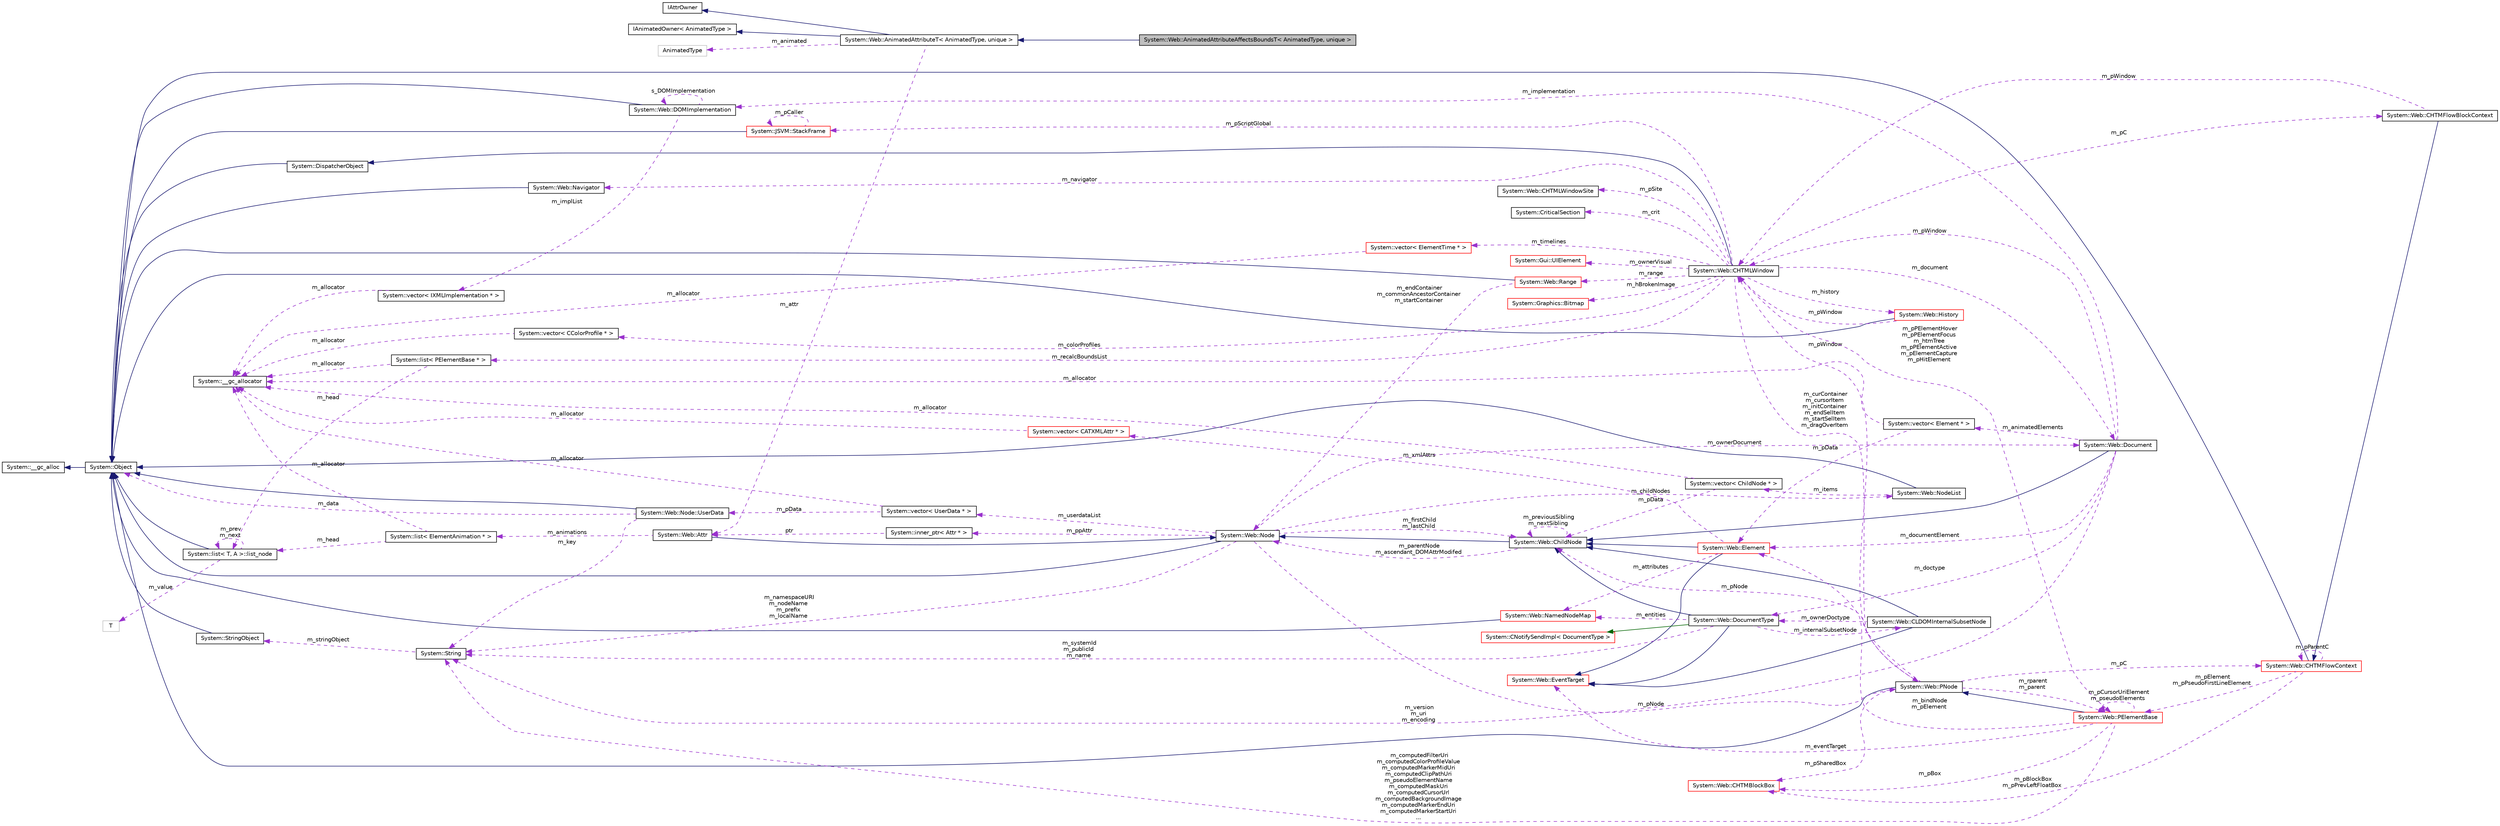 digraph G
{
  edge [fontname="Helvetica",fontsize="10",labelfontname="Helvetica",labelfontsize="10"];
  node [fontname="Helvetica",fontsize="10",shape=record];
  rankdir="LR";
  Node1 [label="System::Web::AnimatedAttributeAffectsBoundsT\< AnimatedType, unique \>",height=0.2,width=0.4,color="black", fillcolor="grey75", style="filled" fontcolor="black"];
  Node2 -> Node1 [dir="back",color="midnightblue",fontsize="10",style="solid",fontname="Helvetica"];
  Node2 [label="System::Web::AnimatedAttributeT\< AnimatedType, unique \>",height=0.2,width=0.4,color="black", fillcolor="white", style="filled",URL="$class_system_1_1_web_1_1_animated_attribute_t.html"];
  Node3 -> Node2 [dir="back",color="midnightblue",fontsize="10",style="solid",fontname="Helvetica"];
  Node3 [label="IAttrOwner",height=0.2,width=0.4,color="black", fillcolor="white", style="filled",URL="$class_i_attr_owner.html"];
  Node4 -> Node2 [dir="back",color="midnightblue",fontsize="10",style="solid",fontname="Helvetica"];
  Node4 [label="IAnimatedOwner\< AnimatedType \>",height=0.2,width=0.4,color="black", fillcolor="white", style="filled",URL="$class_i_animated_owner.html"];
  Node5 -> Node2 [dir="back",color="darkorchid3",fontsize="10",style="dashed",label=" m_animated" ,fontname="Helvetica"];
  Node5 [label="AnimatedType",height=0.2,width=0.4,color="grey75", fillcolor="white", style="filled"];
  Node6 -> Node2 [dir="back",color="darkorchid3",fontsize="10",style="dashed",label=" m_attr" ,fontname="Helvetica"];
  Node6 [label="System::Web::Attr",height=0.2,width=0.4,color="black", fillcolor="white", style="filled",URL="$class_system_1_1_web_1_1_attr.html"];
  Node7 -> Node6 [dir="back",color="midnightblue",fontsize="10",style="solid",fontname="Helvetica"];
  Node7 [label="System::Web::Node",height=0.2,width=0.4,color="black", fillcolor="white", style="filled",URL="$class_system_1_1_web_1_1_node.html"];
  Node8 -> Node7 [dir="back",color="midnightblue",fontsize="10",style="solid",fontname="Helvetica"];
  Node8 [label="System::Object",height=0.2,width=0.4,color="black", fillcolor="white", style="filled",URL="$class_system_1_1_object.html"];
  Node9 -> Node8 [dir="back",color="midnightblue",fontsize="10",style="solid",fontname="Helvetica"];
  Node9 [label="System::__gc_alloc",height=0.2,width=0.4,color="black", fillcolor="white", style="filled",URL="$class_system_1_1____gc__alloc.html"];
  Node10 -> Node7 [dir="back",color="darkorchid3",fontsize="10",style="dashed",label=" m_childNodes" ,fontname="Helvetica"];
  Node10 [label="System::Web::NodeList",height=0.2,width=0.4,color="black", fillcolor="white", style="filled",URL="$class_system_1_1_web_1_1_node_list.html"];
  Node8 -> Node10 [dir="back",color="midnightblue",fontsize="10",style="solid",fontname="Helvetica"];
  Node11 -> Node10 [dir="back",color="darkorchid3",fontsize="10",style="dashed",label=" m_items" ,fontname="Helvetica"];
  Node11 [label="System::vector\< ChildNode * \>",height=0.2,width=0.4,color="black", fillcolor="white", style="filled",URL="$class_system_1_1vector.html"];
  Node12 -> Node11 [dir="back",color="darkorchid3",fontsize="10",style="dashed",label=" m_allocator" ,fontname="Helvetica"];
  Node12 [label="System::__gc_allocator",height=0.2,width=0.4,color="black", fillcolor="white", style="filled",URL="$class_system_1_1____gc__allocator.html"];
  Node13 -> Node11 [dir="back",color="darkorchid3",fontsize="10",style="dashed",label=" m_pData" ,fontname="Helvetica"];
  Node13 [label="System::Web::ChildNode",height=0.2,width=0.4,color="black", fillcolor="white", style="filled",URL="$class_system_1_1_web_1_1_child_node.html"];
  Node7 -> Node13 [dir="back",color="midnightblue",fontsize="10",style="solid",fontname="Helvetica"];
  Node7 -> Node13 [dir="back",color="darkorchid3",fontsize="10",style="dashed",label=" m_parentNode\nm_ascendant_DOMAttrModifed" ,fontname="Helvetica"];
  Node13 -> Node13 [dir="back",color="darkorchid3",fontsize="10",style="dashed",label=" m_previousSibling\nm_nextSibling" ,fontname="Helvetica"];
  Node14 -> Node7 [dir="back",color="darkorchid3",fontsize="10",style="dashed",label=" m_ownerDocument" ,fontname="Helvetica"];
  Node14 [label="System::Web::Document",height=0.2,width=0.4,color="black", fillcolor="white", style="filled",URL="$class_system_1_1_web_1_1_document.html"];
  Node13 -> Node14 [dir="back",color="midnightblue",fontsize="10",style="solid",fontname="Helvetica"];
  Node15 -> Node14 [dir="back",color="darkorchid3",fontsize="10",style="dashed",label=" m_implementation" ,fontname="Helvetica"];
  Node15 [label="System::Web::DOMImplementation",height=0.2,width=0.4,color="black", fillcolor="white", style="filled",URL="$class_system_1_1_web_1_1_d_o_m_implementation.html"];
  Node8 -> Node15 [dir="back",color="midnightblue",fontsize="10",style="solid",fontname="Helvetica"];
  Node15 -> Node15 [dir="back",color="darkorchid3",fontsize="10",style="dashed",label=" s_DOMImplementation" ,fontname="Helvetica"];
  Node16 -> Node15 [dir="back",color="darkorchid3",fontsize="10",style="dashed",label=" m_implList" ,fontname="Helvetica"];
  Node16 [label="System::vector\< IXMLImplementation * \>",height=0.2,width=0.4,color="black", fillcolor="white", style="filled",URL="$class_system_1_1vector.html"];
  Node12 -> Node16 [dir="back",color="darkorchid3",fontsize="10",style="dashed",label=" m_allocator" ,fontname="Helvetica"];
  Node17 -> Node14 [dir="back",color="darkorchid3",fontsize="10",style="dashed",label=" m_doctype" ,fontname="Helvetica"];
  Node17 [label="System::Web::DocumentType",height=0.2,width=0.4,color="black", fillcolor="white", style="filled",URL="$class_system_1_1_web_1_1_document_type.html"];
  Node13 -> Node17 [dir="back",color="midnightblue",fontsize="10",style="solid",fontname="Helvetica"];
  Node18 -> Node17 [dir="back",color="midnightblue",fontsize="10",style="solid",fontname="Helvetica"];
  Node18 [label="System::Web::EventTarget",height=0.2,width=0.4,color="red", fillcolor="white", style="filled",URL="$class_system_1_1_web_1_1_event_target.html"];
  Node19 -> Node17 [dir="back",color="darkgreen",fontsize="10",style="solid",fontname="Helvetica"];
  Node19 [label="System::CNotifySendImpl\< DocumentType \>",height=0.2,width=0.4,color="red", fillcolor="white", style="filled",URL="$class_system_1_1_c_notify_send_impl.html"];
  Node20 -> Node17 [dir="back",color="darkorchid3",fontsize="10",style="dashed",label=" m_internalSubsetNode" ,fontname="Helvetica"];
  Node20 [label="System::Web::CLDOMInternalSubsetNode",height=0.2,width=0.4,color="black", fillcolor="white", style="filled",URL="$class_system_1_1_web_1_1_c_l_d_o_m_internal_subset_node.html"];
  Node13 -> Node20 [dir="back",color="midnightblue",fontsize="10",style="solid",fontname="Helvetica"];
  Node18 -> Node20 [dir="back",color="midnightblue",fontsize="10",style="solid",fontname="Helvetica"];
  Node17 -> Node20 [dir="back",color="darkorchid3",fontsize="10",style="dashed",label=" m_ownerDoctype" ,fontname="Helvetica"];
  Node21 -> Node17 [dir="back",color="darkorchid3",fontsize="10",style="dashed",label=" m_entities" ,fontname="Helvetica"];
  Node21 [label="System::Web::NamedNodeMap",height=0.2,width=0.4,color="red", fillcolor="white", style="filled",URL="$class_system_1_1_web_1_1_named_node_map.html"];
  Node8 -> Node21 [dir="back",color="midnightblue",fontsize="10",style="solid",fontname="Helvetica"];
  Node22 -> Node17 [dir="back",color="darkorchid3",fontsize="10",style="dashed",label=" m_systemId\nm_publicId\nm_name" ,fontname="Helvetica"];
  Node22 [label="System::String",height=0.2,width=0.4,color="black", fillcolor="white", style="filled",URL="$class_system_1_1_string.html"];
  Node23 -> Node22 [dir="back",color="darkorchid3",fontsize="10",style="dashed",label=" m_stringObject" ,fontname="Helvetica"];
  Node23 [label="System::StringObject",height=0.2,width=0.4,color="black", fillcolor="white", style="filled",URL="$class_system_1_1_string_object.html"];
  Node8 -> Node23 [dir="back",color="midnightblue",fontsize="10",style="solid",fontname="Helvetica"];
  Node24 -> Node14 [dir="back",color="darkorchid3",fontsize="10",style="dashed",label=" m_animatedElements" ,fontname="Helvetica"];
  Node24 [label="System::vector\< Element * \>",height=0.2,width=0.4,color="black", fillcolor="white", style="filled",URL="$class_system_1_1vector.html"];
  Node12 -> Node24 [dir="back",color="darkorchid3",fontsize="10",style="dashed",label=" m_allocator" ,fontname="Helvetica"];
  Node25 -> Node24 [dir="back",color="darkorchid3",fontsize="10",style="dashed",label=" m_pData" ,fontname="Helvetica"];
  Node25 [label="System::Web::Element",height=0.2,width=0.4,color="red", fillcolor="white", style="filled",URL="$class_system_1_1_web_1_1_element.html"];
  Node13 -> Node25 [dir="back",color="midnightblue",fontsize="10",style="solid",fontname="Helvetica"];
  Node18 -> Node25 [dir="back",color="midnightblue",fontsize="10",style="solid",fontname="Helvetica"];
  Node26 -> Node25 [dir="back",color="darkorchid3",fontsize="10",style="dashed",label=" m_xmlAttrs" ,fontname="Helvetica"];
  Node26 [label="System::vector\< CATXMLAttr * \>",height=0.2,width=0.4,color="red", fillcolor="white", style="filled",URL="$class_system_1_1vector.html"];
  Node12 -> Node26 [dir="back",color="darkorchid3",fontsize="10",style="dashed",label=" m_allocator" ,fontname="Helvetica"];
  Node21 -> Node25 [dir="back",color="darkorchid3",fontsize="10",style="dashed",label=" m_attributes" ,fontname="Helvetica"];
  Node27 -> Node14 [dir="back",color="darkorchid3",fontsize="10",style="dashed",label=" m_pWindow" ,fontname="Helvetica"];
  Node27 [label="System::Web::CHTMLWindow",height=0.2,width=0.4,color="black", fillcolor="white", style="filled",URL="$class_system_1_1_web_1_1_c_h_t_m_l_window.html"];
  Node28 -> Node27 [dir="back",color="midnightblue",fontsize="10",style="solid",fontname="Helvetica"];
  Node28 [label="System::DispatcherObject",height=0.2,width=0.4,color="black", fillcolor="white", style="filled",URL="$class_system_1_1_dispatcher_object.html"];
  Node8 -> Node28 [dir="back",color="midnightblue",fontsize="10",style="solid",fontname="Helvetica"];
  Node29 -> Node27 [dir="back",color="darkorchid3",fontsize="10",style="dashed",label=" m_pSite" ,fontname="Helvetica"];
  Node29 [label="System::Web::CHTMLWindowSite",height=0.2,width=0.4,color="black", fillcolor="white", style="filled",URL="$class_system_1_1_web_1_1_c_h_t_m_l_window_site.html"];
  Node14 -> Node27 [dir="back",color="darkorchid3",fontsize="10",style="dashed",label=" m_document" ,fontname="Helvetica"];
  Node30 -> Node27 [dir="back",color="darkorchid3",fontsize="10",style="dashed",label=" m_crit" ,fontname="Helvetica"];
  Node30 [label="System::CriticalSection",height=0.2,width=0.4,color="black", fillcolor="white", style="filled",URL="$class_system_1_1_critical_section.html"];
  Node31 -> Node27 [dir="back",color="darkorchid3",fontsize="10",style="dashed",label=" m_navigator" ,fontname="Helvetica"];
  Node31 [label="System::Web::Navigator",height=0.2,width=0.4,color="black", fillcolor="white", style="filled",URL="$class_system_1_1_web_1_1_navigator.html"];
  Node8 -> Node31 [dir="back",color="midnightblue",fontsize="10",style="solid",fontname="Helvetica"];
  Node32 -> Node27 [dir="back",color="darkorchid3",fontsize="10",style="dashed",label=" m_history" ,fontname="Helvetica"];
  Node32 [label="System::Web::History",height=0.2,width=0.4,color="red", fillcolor="white", style="filled",URL="$class_system_1_1_web_1_1_history.html"];
  Node8 -> Node32 [dir="back",color="midnightblue",fontsize="10",style="solid",fontname="Helvetica"];
  Node27 -> Node32 [dir="back",color="darkorchid3",fontsize="10",style="dashed",label=" m_pWindow" ,fontname="Helvetica"];
  Node33 -> Node27 [dir="back",color="darkorchid3",fontsize="10",style="dashed",label=" m_ownerVisual" ,fontname="Helvetica"];
  Node33 [label="System::Gui::UIElement",height=0.2,width=0.4,color="red", fillcolor="white", style="filled",URL="$class_system_1_1_gui_1_1_u_i_element.html"];
  Node34 -> Node27 [dir="back",color="darkorchid3",fontsize="10",style="dashed",label=" m_timelines" ,fontname="Helvetica"];
  Node34 [label="System::vector\< ElementTime * \>",height=0.2,width=0.4,color="red", fillcolor="white", style="filled",URL="$class_system_1_1vector.html"];
  Node12 -> Node34 [dir="back",color="darkorchid3",fontsize="10",style="dashed",label=" m_allocator" ,fontname="Helvetica"];
  Node35 -> Node27 [dir="back",color="darkorchid3",fontsize="10",style="dashed",label=" m_pC" ,fontname="Helvetica"];
  Node35 [label="System::Web::CHTMFlowBlockContext",height=0.2,width=0.4,color="black", fillcolor="white", style="filled",URL="$class_system_1_1_web_1_1_c_h_t_m_flow_block_context.html"];
  Node36 -> Node35 [dir="back",color="midnightblue",fontsize="10",style="solid",fontname="Helvetica"];
  Node36 [label="System::Web::CHTMFlowContext",height=0.2,width=0.4,color="red", fillcolor="white", style="filled",URL="$class_system_1_1_web_1_1_c_h_t_m_flow_context.html"];
  Node8 -> Node36 [dir="back",color="midnightblue",fontsize="10",style="solid",fontname="Helvetica"];
  Node37 -> Node36 [dir="back",color="darkorchid3",fontsize="10",style="dashed",label=" m_pElement\nm_pPseudoFirstLineElement" ,fontname="Helvetica"];
  Node37 [label="System::Web::PElementBase",height=0.2,width=0.4,color="red", fillcolor="white", style="filled",URL="$class_system_1_1_web_1_1_p_element_base.html"];
  Node38 -> Node37 [dir="back",color="midnightblue",fontsize="10",style="solid",fontname="Helvetica"];
  Node38 [label="System::Web::PNode",height=0.2,width=0.4,color="black", fillcolor="white", style="filled",URL="$class_system_1_1_web_1_1_p_node.html"];
  Node8 -> Node38 [dir="back",color="midnightblue",fontsize="10",style="solid",fontname="Helvetica"];
  Node27 -> Node38 [dir="back",color="darkorchid3",fontsize="10",style="dashed",label=" m_pWindow" ,fontname="Helvetica"];
  Node37 -> Node38 [dir="back",color="darkorchid3",fontsize="10",style="dashed",label=" m_rparent\nm_parent" ,fontname="Helvetica"];
  Node13 -> Node38 [dir="back",color="darkorchid3",fontsize="10",style="dashed",label=" m_pNode" ,fontname="Helvetica"];
  Node36 -> Node38 [dir="back",color="darkorchid3",fontsize="10",style="dashed",label=" m_pC" ,fontname="Helvetica"];
  Node39 -> Node38 [dir="back",color="darkorchid3",fontsize="10",style="dashed",label=" m_pSharedBox" ,fontname="Helvetica"];
  Node39 [label="System::Web::CHTMBlockBox",height=0.2,width=0.4,color="red", fillcolor="white", style="filled",URL="$class_system_1_1_web_1_1_c_h_t_m_block_box.html"];
  Node18 -> Node37 [dir="back",color="darkorchid3",fontsize="10",style="dashed",label=" m_eventTarget" ,fontname="Helvetica"];
  Node22 -> Node37 [dir="back",color="darkorchid3",fontsize="10",style="dashed",label=" m_computedFilterUri\nm_computedColorProfileValue\nm_computedMarkerMidUri\nm_computedClipPathUri\nm_pseudoElementName\nm_computedMaskUri\nm_computedCursorUrl\nm_computedBackgroundImage\nm_computedMarkerEndUri\nm_computedMarkerStartUri\n..." ,fontname="Helvetica"];
  Node25 -> Node37 [dir="back",color="darkorchid3",fontsize="10",style="dashed",label=" m_bindNode\nm_pElement" ,fontname="Helvetica"];
  Node37 -> Node37 [dir="back",color="darkorchid3",fontsize="10",style="dashed",label=" m_pCursorUriElement\nm_pseudoElements" ,fontname="Helvetica"];
  Node39 -> Node37 [dir="back",color="darkorchid3",fontsize="10",style="dashed",label=" m_pBox" ,fontname="Helvetica"];
  Node36 -> Node36 [dir="back",color="darkorchid3",fontsize="10",style="dashed",label=" m_pParentC" ,fontname="Helvetica"];
  Node39 -> Node36 [dir="back",color="darkorchid3",fontsize="10",style="dashed",label=" m_pBlockBox\nm_pPrevLeftFloatBox" ,fontname="Helvetica"];
  Node27 -> Node35 [dir="back",color="darkorchid3",fontsize="10",style="dashed",label=" m_pWindow" ,fontname="Helvetica"];
  Node40 -> Node27 [dir="back",color="darkorchid3",fontsize="10",style="dashed",label=" m_range" ,fontname="Helvetica"];
  Node40 [label="System::Web::Range",height=0.2,width=0.4,color="red", fillcolor="white", style="filled",URL="$class_system_1_1_web_1_1_range.html"];
  Node8 -> Node40 [dir="back",color="midnightblue",fontsize="10",style="solid",fontname="Helvetica"];
  Node7 -> Node40 [dir="back",color="darkorchid3",fontsize="10",style="dashed",label=" m_endContainer\nm_commonAncestorContainer\nm_startContainer" ,fontname="Helvetica"];
  Node38 -> Node27 [dir="back",color="darkorchid3",fontsize="10",style="dashed",label=" m_curContainer\nm_cursorItem\nm_initContainer\nm_endSelItem\nm_startSelItem\nm_dragOverItem" ,fontname="Helvetica"];
  Node41 -> Node27 [dir="back",color="darkorchid3",fontsize="10",style="dashed",label=" m_hBrokenImage" ,fontname="Helvetica"];
  Node41 [label="System::Graphics::Bitmap",height=0.2,width=0.4,color="red", fillcolor="white", style="filled",URL="$class_system_1_1_graphics_1_1_bitmap.html"];
  Node42 -> Node27 [dir="back",color="darkorchid3",fontsize="10",style="dashed",label=" m_colorProfiles" ,fontname="Helvetica"];
  Node42 [label="System::vector\< CColorProfile * \>",height=0.2,width=0.4,color="black", fillcolor="white", style="filled",URL="$class_system_1_1vector.html"];
  Node12 -> Node42 [dir="back",color="darkorchid3",fontsize="10",style="dashed",label=" m_allocator" ,fontname="Helvetica"];
  Node37 -> Node27 [dir="back",color="darkorchid3",fontsize="10",style="dashed",label=" m_pPElementHover\nm_pPElementFocus\nm_htmTree\nm_pPElementActive\nm_pElementCapture\nm_pHitElement" ,fontname="Helvetica"];
  Node43 -> Node27 [dir="back",color="darkorchid3",fontsize="10",style="dashed",label=" m_pScriptGlobal" ,fontname="Helvetica"];
  Node43 [label="System::JSVM::StackFrame",height=0.2,width=0.4,color="red", fillcolor="white", style="filled",URL="$class_system_1_1_j_s_v_m_1_1_stack_frame.html"];
  Node8 -> Node43 [dir="back",color="midnightblue",fontsize="10",style="solid",fontname="Helvetica"];
  Node43 -> Node43 [dir="back",color="darkorchid3",fontsize="10",style="dashed",label=" m_pCaller" ,fontname="Helvetica"];
  Node44 -> Node27 [dir="back",color="darkorchid3",fontsize="10",style="dashed",label=" m_recalcBoundsList" ,fontname="Helvetica"];
  Node44 [label="System::list\< PElementBase * \>",height=0.2,width=0.4,color="black", fillcolor="white", style="filled",URL="$class_system_1_1list.html"];
  Node12 -> Node44 [dir="back",color="darkorchid3",fontsize="10",style="dashed",label=" m_allocator" ,fontname="Helvetica"];
  Node45 -> Node44 [dir="back",color="darkorchid3",fontsize="10",style="dashed",label=" m_head" ,fontname="Helvetica"];
  Node45 [label="System::list\< T, A \>::list_node",height=0.2,width=0.4,color="black", fillcolor="white", style="filled",URL="$class_system_1_1list_1_1list__node.html"];
  Node8 -> Node45 [dir="back",color="midnightblue",fontsize="10",style="solid",fontname="Helvetica"];
  Node45 -> Node45 [dir="back",color="darkorchid3",fontsize="10",style="dashed",label=" m_prev\nm_next" ,fontname="Helvetica"];
  Node46 -> Node45 [dir="back",color="darkorchid3",fontsize="10",style="dashed",label=" m_value" ,fontname="Helvetica"];
  Node46 [label="T",height=0.2,width=0.4,color="grey75", fillcolor="white", style="filled"];
  Node22 -> Node14 [dir="back",color="darkorchid3",fontsize="10",style="dashed",label=" m_version\nm_uri\nm_encoding" ,fontname="Helvetica"];
  Node25 -> Node14 [dir="back",color="darkorchid3",fontsize="10",style="dashed",label=" m_documentElement" ,fontname="Helvetica"];
  Node22 -> Node7 [dir="back",color="darkorchid3",fontsize="10",style="dashed",label=" m_namespaceURI\nm_nodeName\nm_prefix\nm_localName" ,fontname="Helvetica"];
  Node38 -> Node7 [dir="back",color="darkorchid3",fontsize="10",style="dashed",label=" m_pNode" ,fontname="Helvetica"];
  Node13 -> Node7 [dir="back",color="darkorchid3",fontsize="10",style="dashed",label=" m_firstChild\nm_lastChild" ,fontname="Helvetica"];
  Node47 -> Node7 [dir="back",color="darkorchid3",fontsize="10",style="dashed",label=" m_userdataList" ,fontname="Helvetica"];
  Node47 [label="System::vector\< UserData * \>",height=0.2,width=0.4,color="black", fillcolor="white", style="filled",URL="$class_system_1_1vector.html"];
  Node48 -> Node47 [dir="back",color="darkorchid3",fontsize="10",style="dashed",label=" m_pData" ,fontname="Helvetica"];
  Node48 [label="System::Web::Node::UserData",height=0.2,width=0.4,color="black", fillcolor="white", style="filled",URL="$class_system_1_1_web_1_1_node_1_1_user_data.html"];
  Node8 -> Node48 [dir="back",color="midnightblue",fontsize="10",style="solid",fontname="Helvetica"];
  Node22 -> Node48 [dir="back",color="darkorchid3",fontsize="10",style="dashed",label=" m_key" ,fontname="Helvetica"];
  Node8 -> Node48 [dir="back",color="darkorchid3",fontsize="10",style="dashed",label=" m_data" ,fontname="Helvetica"];
  Node12 -> Node47 [dir="back",color="darkorchid3",fontsize="10",style="dashed",label=" m_allocator" ,fontname="Helvetica"];
  Node49 -> Node7 [dir="back",color="darkorchid3",fontsize="10",style="dashed",label=" m_ppAttr" ,fontname="Helvetica"];
  Node49 [label="System::inner_ptr\< Attr * \>",height=0.2,width=0.4,color="black", fillcolor="white", style="filled",URL="$class_system_1_1inner__ptr.html"];
  Node6 -> Node49 [dir="back",color="darkorchid3",fontsize="10",style="dashed",label=" ptr" ,fontname="Helvetica"];
  Node50 -> Node6 [dir="back",color="darkorchid3",fontsize="10",style="dashed",label=" m_animations" ,fontname="Helvetica"];
  Node50 [label="System::list\< ElementAnimation * \>",height=0.2,width=0.4,color="black", fillcolor="white", style="filled",URL="$class_system_1_1list.html"];
  Node12 -> Node50 [dir="back",color="darkorchid3",fontsize="10",style="dashed",label=" m_allocator" ,fontname="Helvetica"];
  Node45 -> Node50 [dir="back",color="darkorchid3",fontsize="10",style="dashed",label=" m_head" ,fontname="Helvetica"];
}
